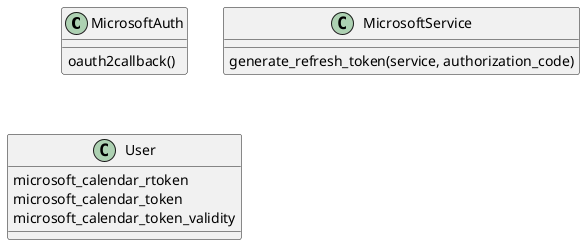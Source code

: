 @startuml classes_microsoft_account
set namespaceSeparator none
class "MicrosoftAuth" as odoo_src.odoo.addons.microsoft_account.controllers.main.MicrosoftAuth {
  oauth2callback()
}
class "MicrosoftService" as odoo_src.odoo.addons.microsoft_account.models.microsoft_service.MicrosoftService {
  generate_refresh_token(service, authorization_code)
}
class "User" as odoo_src.odoo.addons.microsoft_account.models.res_users.User {
  microsoft_calendar_rtoken
  microsoft_calendar_token
  microsoft_calendar_token_validity
}
@enduml
